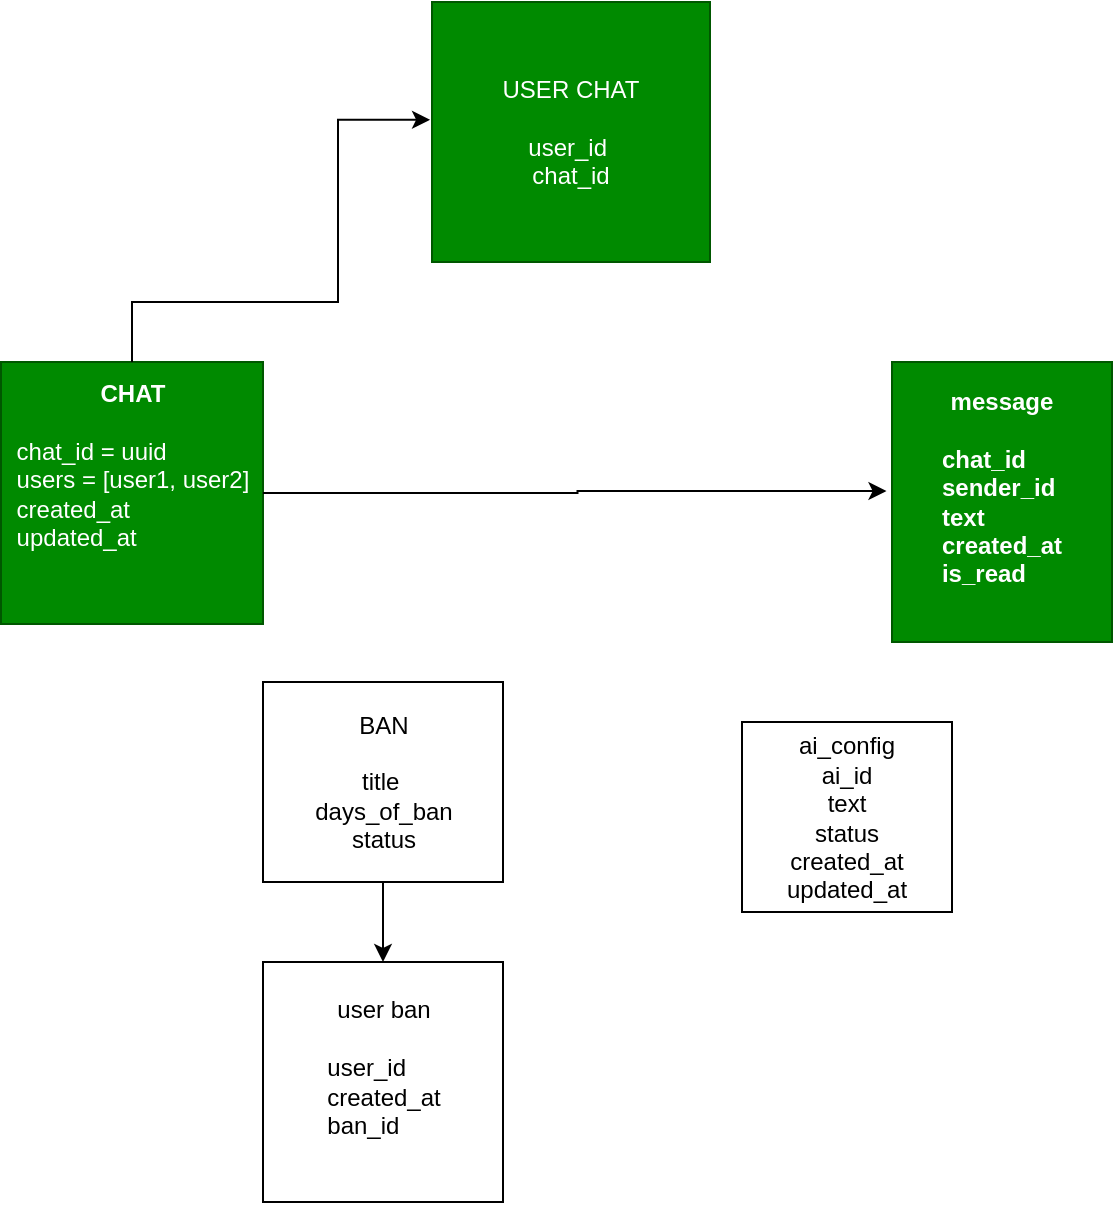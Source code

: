 <mxfile version="26.3.0">
  <diagram name="Страница — 1" id="xMvcdneXC5tVdmZUXLHF">
    <mxGraphModel dx="983" dy="1677" grid="1" gridSize="10" guides="1" tooltips="1" connect="1" arrows="1" fold="1" page="1" pageScale="1" pageWidth="827" pageHeight="1169" math="0" shadow="0">
      <root>
        <mxCell id="0" />
        <mxCell id="1" parent="0" />
        <mxCell id="x9sWHnb6RHN4VdWu7u9j-1" value="&lt;b&gt;CHAT&lt;/b&gt;&lt;div&gt;&lt;br&gt;&lt;/div&gt;&lt;div&gt;&lt;div style=&quot;text-align: left;&quot;&gt;&lt;span style=&quot;background-color: transparent; color: light-dark(rgb(255, 255, 255), rgb(18, 18, 18));&quot;&gt;chat_id = uuid&lt;/span&gt;&lt;/div&gt;&lt;div style=&quot;text-align: left;&quot;&gt;users = [user1, user2]&lt;/div&gt;&lt;div style=&quot;text-align: left;&quot;&gt;created_at&lt;/div&gt;&lt;div style=&quot;text-align: left;&quot;&gt;updated_at&lt;/div&gt;&lt;div style=&quot;text-align: left;&quot;&gt;&lt;b&gt;&lt;br&gt;&lt;br&gt;&lt;/b&gt;&lt;/div&gt;&lt;/div&gt;" style="whiteSpace=wrap;html=1;aspect=fixed;shadow=0;fillColor=light-dark(#008A00,#FFFFFF);strokeColor=#005700;fontColor=#ffffff;align=center;" parent="1" vertex="1">
          <mxGeometry x="84.5" y="70" width="131" height="131" as="geometry" />
        </mxCell>
        <mxCell id="x9sWHnb6RHN4VdWu7u9j-4" value="&lt;div&gt;user ban&lt;/div&gt;&lt;div&gt;&lt;br&gt;&lt;/div&gt;&lt;div style=&quot;text-align: left;&quot;&gt;user_id&amp;nbsp;&lt;/div&gt;&lt;div style=&quot;text-align: left;&quot;&gt;created_at&lt;/div&gt;&lt;div style=&quot;text-align: left;&quot;&gt;ban_id&lt;/div&gt;&lt;div&gt;&lt;br&gt;&lt;/div&gt;" style="whiteSpace=wrap;html=1;aspect=fixed;" parent="1" vertex="1">
          <mxGeometry x="215.5" y="370" width="120" height="120" as="geometry" />
        </mxCell>
        <mxCell id="x9sWHnb6RHN4VdWu7u9j-6" value="&lt;b&gt;message&lt;/b&gt;&lt;div&gt;&lt;b&gt;&lt;br&gt;&lt;/b&gt;&lt;/div&gt;&lt;div style=&quot;text-align: left;&quot;&gt;&lt;b&gt;chat_id&lt;/b&gt;&lt;/div&gt;&lt;div style=&quot;text-align: left;&quot;&gt;&lt;b&gt;sender_id&lt;/b&gt;&lt;/div&gt;&lt;div style=&quot;text-align: left;&quot;&gt;&lt;b&gt;text&amp;nbsp;&lt;/b&gt;&lt;/div&gt;&lt;div style=&quot;text-align: left;&quot;&gt;&lt;b&gt;created_at&lt;/b&gt;&lt;/div&gt;&lt;div style=&quot;text-align: left;&quot;&gt;&lt;b style=&quot;background-color: transparent; color: light-dark(rgb(255, 255, 255), rgb(18, 18, 18));&quot;&gt;is_read&lt;/b&gt;&lt;/div&gt;&lt;div&gt;&lt;b style=&quot;background-color: transparent; color: light-dark(rgb(255, 255, 255), rgb(18, 18, 18));&quot;&gt;&lt;br&gt;&lt;/b&gt;&lt;/div&gt;" style="whiteSpace=wrap;html=1;fillColor=light-dark(#008A00,#FFFFFF);strokeColor=#005700;fontColor=#ffffff;shadow=0;" parent="1" vertex="1">
          <mxGeometry x="530" y="70" width="110" height="140" as="geometry" />
        </mxCell>
        <mxCell id="x9sWHnb6RHN4VdWu7u9j-8" value="ai_config&lt;div&gt;ai_id&lt;/div&gt;&lt;div&gt;text&lt;/div&gt;&lt;div&gt;status&lt;/div&gt;&lt;div&gt;created_at&lt;/div&gt;&lt;div&gt;updated_at&lt;/div&gt;" style="whiteSpace=wrap;html=1;" parent="1" vertex="1">
          <mxGeometry x="455" y="250" width="105" height="95" as="geometry" />
        </mxCell>
        <mxCell id="0I4VSFeD1xXbjtpJ5jz3-4" value="" style="edgeStyle=orthogonalEdgeStyle;rounded=0;orthogonalLoop=1;jettySize=auto;html=1;" parent="1" source="0I4VSFeD1xXbjtpJ5jz3-1" target="x9sWHnb6RHN4VdWu7u9j-4" edge="1">
          <mxGeometry relative="1" as="geometry" />
        </mxCell>
        <mxCell id="0I4VSFeD1xXbjtpJ5jz3-1" value="BAN&lt;br&gt;&lt;br&gt;&lt;div&gt;title&amp;nbsp;&lt;/div&gt;&lt;div&gt;days_of_ban&lt;/div&gt;&lt;div&gt;status&lt;/div&gt;" style="whiteSpace=wrap;html=1;align=center;" parent="1" vertex="1">
          <mxGeometry x="215.5" y="230" width="120" height="100" as="geometry" />
        </mxCell>
        <mxCell id="i5oARzz15PqgrCcCt8N--1" value="USER CHAT&lt;div&gt;&lt;br&gt;&lt;/div&gt;&lt;div&gt;user_id&amp;nbsp;&lt;/div&gt;&lt;div&gt;chat_id&lt;/div&gt;" style="whiteSpace=wrap;html=1;fillColor=light-dark(#008A00,#FFFFFF);strokeColor=#005700;fontColor=#ffffff;shadow=0;" vertex="1" parent="1">
          <mxGeometry x="300" y="-110" width="139" height="130" as="geometry" />
        </mxCell>
        <mxCell id="i5oARzz15PqgrCcCt8N--3" style="edgeStyle=orthogonalEdgeStyle;rounded=0;orthogonalLoop=1;jettySize=auto;html=1;entryX=-0.025;entryY=0.461;entryDx=0;entryDy=0;entryPerimeter=0;" edge="1" parent="1" source="x9sWHnb6RHN4VdWu7u9j-1" target="x9sWHnb6RHN4VdWu7u9j-6">
          <mxGeometry relative="1" as="geometry" />
        </mxCell>
        <mxCell id="i5oARzz15PqgrCcCt8N--4" style="edgeStyle=orthogonalEdgeStyle;rounded=0;orthogonalLoop=1;jettySize=auto;html=1;entryX=-0.007;entryY=0.453;entryDx=0;entryDy=0;entryPerimeter=0;" edge="1" parent="1" source="x9sWHnb6RHN4VdWu7u9j-1" target="i5oARzz15PqgrCcCt8N--1">
          <mxGeometry relative="1" as="geometry">
            <Array as="points">
              <mxPoint x="150" y="40" />
              <mxPoint x="253" y="40" />
              <mxPoint x="253" y="-51" />
            </Array>
          </mxGeometry>
        </mxCell>
      </root>
    </mxGraphModel>
  </diagram>
</mxfile>
